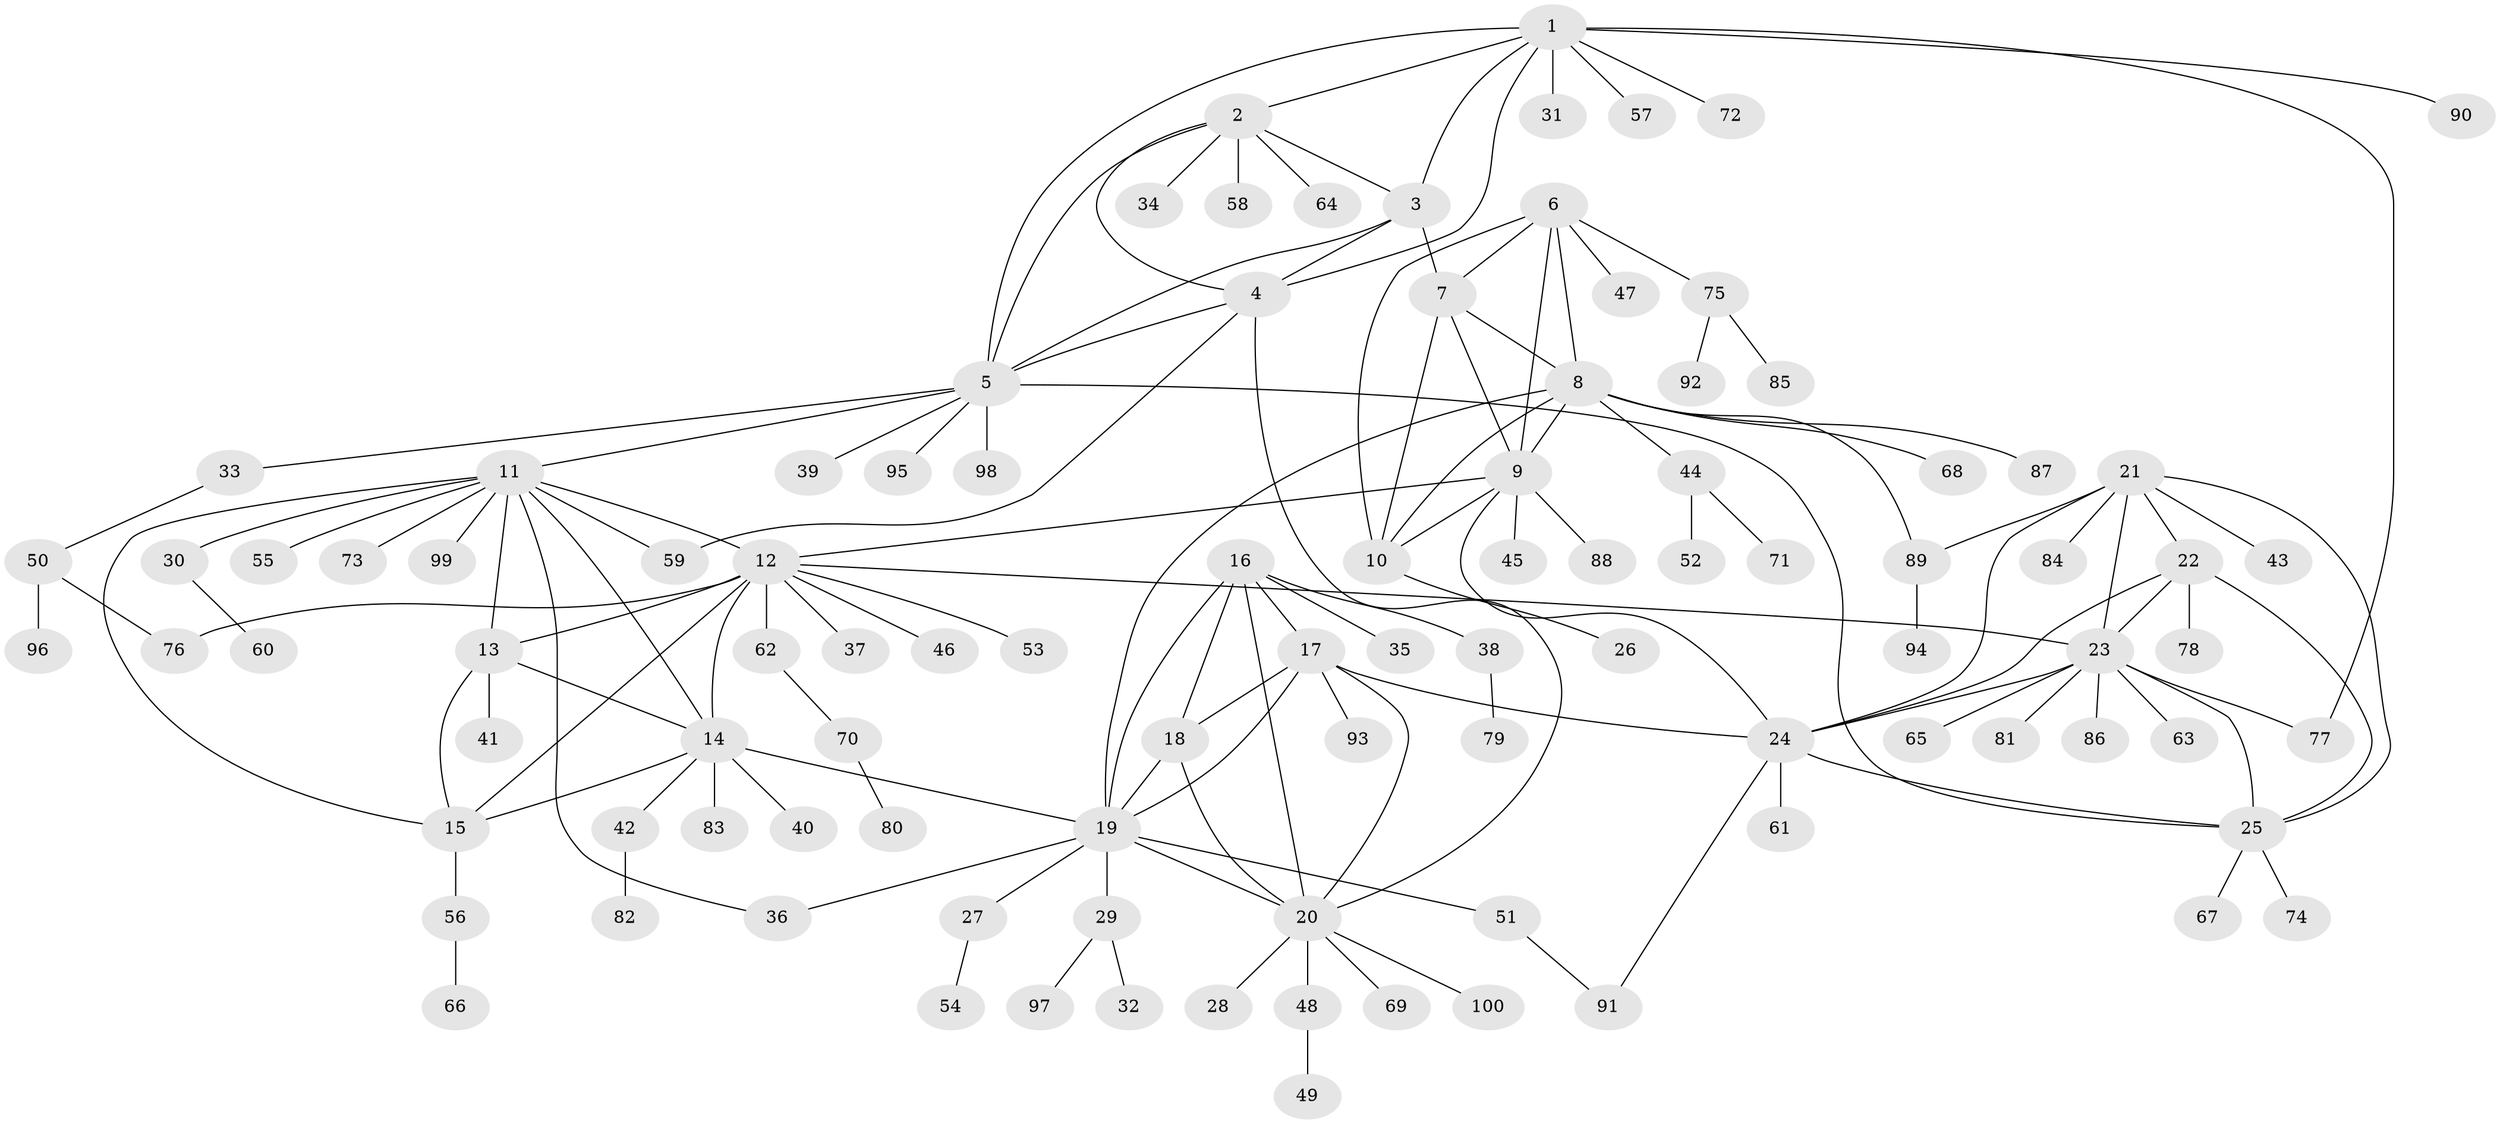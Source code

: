 // coarse degree distribution, {8: 0.04, 5: 0.09333333333333334, 6: 0.013333333333333334, 17: 0.013333333333333334, 7: 0.02666666666666667, 9: 0.02666666666666667, 3: 0.02666666666666667, 13: 0.013333333333333334, 1: 0.6266666666666667, 2: 0.12}
// Generated by graph-tools (version 1.1) at 2025/52/02/27/25 19:52:22]
// undirected, 100 vertices, 141 edges
graph export_dot {
graph [start="1"]
  node [color=gray90,style=filled];
  1;
  2;
  3;
  4;
  5;
  6;
  7;
  8;
  9;
  10;
  11;
  12;
  13;
  14;
  15;
  16;
  17;
  18;
  19;
  20;
  21;
  22;
  23;
  24;
  25;
  26;
  27;
  28;
  29;
  30;
  31;
  32;
  33;
  34;
  35;
  36;
  37;
  38;
  39;
  40;
  41;
  42;
  43;
  44;
  45;
  46;
  47;
  48;
  49;
  50;
  51;
  52;
  53;
  54;
  55;
  56;
  57;
  58;
  59;
  60;
  61;
  62;
  63;
  64;
  65;
  66;
  67;
  68;
  69;
  70;
  71;
  72;
  73;
  74;
  75;
  76;
  77;
  78;
  79;
  80;
  81;
  82;
  83;
  84;
  85;
  86;
  87;
  88;
  89;
  90;
  91;
  92;
  93;
  94;
  95;
  96;
  97;
  98;
  99;
  100;
  1 -- 2;
  1 -- 3;
  1 -- 4;
  1 -- 5;
  1 -- 31;
  1 -- 57;
  1 -- 72;
  1 -- 77;
  1 -- 90;
  2 -- 3;
  2 -- 4;
  2 -- 5;
  2 -- 34;
  2 -- 58;
  2 -- 64;
  3 -- 4;
  3 -- 5;
  3 -- 7;
  4 -- 5;
  4 -- 20;
  4 -- 59;
  5 -- 11;
  5 -- 25;
  5 -- 33;
  5 -- 39;
  5 -- 95;
  5 -- 98;
  6 -- 7;
  6 -- 8;
  6 -- 9;
  6 -- 10;
  6 -- 47;
  6 -- 75;
  7 -- 8;
  7 -- 9;
  7 -- 10;
  8 -- 9;
  8 -- 10;
  8 -- 19;
  8 -- 44;
  8 -- 68;
  8 -- 87;
  8 -- 89;
  9 -- 10;
  9 -- 12;
  9 -- 24;
  9 -- 45;
  9 -- 88;
  10 -- 26;
  11 -- 12;
  11 -- 13;
  11 -- 14;
  11 -- 15;
  11 -- 30;
  11 -- 36;
  11 -- 55;
  11 -- 59;
  11 -- 73;
  11 -- 99;
  12 -- 13;
  12 -- 14;
  12 -- 15;
  12 -- 23;
  12 -- 37;
  12 -- 46;
  12 -- 53;
  12 -- 62;
  12 -- 76;
  13 -- 14;
  13 -- 15;
  13 -- 41;
  14 -- 15;
  14 -- 19;
  14 -- 40;
  14 -- 42;
  14 -- 83;
  15 -- 56;
  16 -- 17;
  16 -- 18;
  16 -- 19;
  16 -- 20;
  16 -- 35;
  16 -- 38;
  17 -- 18;
  17 -- 19;
  17 -- 20;
  17 -- 24;
  17 -- 93;
  18 -- 19;
  18 -- 20;
  19 -- 20;
  19 -- 27;
  19 -- 29;
  19 -- 36;
  19 -- 51;
  20 -- 28;
  20 -- 48;
  20 -- 69;
  20 -- 100;
  21 -- 22;
  21 -- 23;
  21 -- 24;
  21 -- 25;
  21 -- 43;
  21 -- 84;
  21 -- 89;
  22 -- 23;
  22 -- 24;
  22 -- 25;
  22 -- 78;
  23 -- 24;
  23 -- 25;
  23 -- 63;
  23 -- 65;
  23 -- 77;
  23 -- 81;
  23 -- 86;
  24 -- 25;
  24 -- 61;
  24 -- 91;
  25 -- 67;
  25 -- 74;
  27 -- 54;
  29 -- 32;
  29 -- 97;
  30 -- 60;
  33 -- 50;
  38 -- 79;
  42 -- 82;
  44 -- 52;
  44 -- 71;
  48 -- 49;
  50 -- 76;
  50 -- 96;
  51 -- 91;
  56 -- 66;
  62 -- 70;
  70 -- 80;
  75 -- 85;
  75 -- 92;
  89 -- 94;
}
